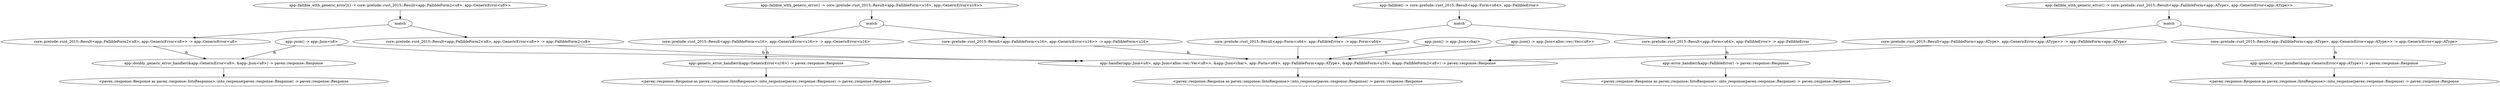 digraph "GET /home - 0" {
    0 [ label = "app::handler(app::Json<u8>, app::Json<alloc::vec::Vec<u8>>, &app::Json<char>, app::Form<u64>, app::FallibleForm<app::AType>, &app::FallibleForm<u16>, &app::FallibleForm2<u8>) -> pavex::response::Response"]
    1 [ label = "core::prelude::rust_2015::Result<app::FallibleForm2<u8>, app::GenericError<u8>> -> app::FallibleForm2<u8>"]
    2 [ label = "app::fallible_with_generic_error2() -> core::prelude::rust_2015::Result<app::FallibleForm2<u8>, app::GenericError<u8>>"]
    3 [ label = "core::prelude::rust_2015::Result<app::FallibleForm<u16>, app::GenericError<u16>> -> app::FallibleForm<u16>"]
    4 [ label = "app::fallible_with_generic_error() -> core::prelude::rust_2015::Result<app::FallibleForm<u16>, app::GenericError<u16>>"]
    5 [ label = "core::prelude::rust_2015::Result<app::FallibleForm<app::AType>, app::GenericError<app::AType>> -> app::FallibleForm<app::AType>"]
    6 [ label = "app::fallible_with_generic_error() -> core::prelude::rust_2015::Result<app::FallibleForm<app::AType>, app::GenericError<app::AType>>"]
    7 [ label = "core::prelude::rust_2015::Result<app::Form<u64>, app::FallibleError> -> app::Form<u64>"]
    8 [ label = "app::fallible() -> core::prelude::rust_2015::Result<app::Form<u64>, app::FallibleError>"]
    9 [ label = "app::json() -> app::Json<char>"]
    10 [ label = "app::json() -> app::Json<alloc::vec::Vec<u8>>"]
    11 [ label = "app::json() -> app::Json<u8>"]
    12 [ label = "<pavex::response::Response as pavex::response::IntoResponse>::into_response(pavex::response::Response) -> pavex::response::Response"]
    13 [ label = "core::prelude::rust_2015::Result<app::FallibleForm2<u8>, app::GenericError<u8>> -> app::GenericError<u8>"]
    14 [ label = "core::prelude::rust_2015::Result<app::FallibleForm<u16>, app::GenericError<u16>> -> app::GenericError<u16>"]
    15 [ label = "core::prelude::rust_2015::Result<app::FallibleForm<app::AType>, app::GenericError<app::AType>> -> app::GenericError<app::AType>"]
    16 [ label = "core::prelude::rust_2015::Result<app::Form<u64>, app::FallibleError> -> app::FallibleError"]
    17 [ label = "app::error_handler(&app::FallibleError) -> pavex::response::Response"]
    18 [ label = "app::generic_error_handler(&app::GenericError<app::AType>) -> pavex::response::Response"]
    19 [ label = "app::generic_error_handler(&app::GenericError<u16>) -> pavex::response::Response"]
    20 [ label = "app::doubly_generic_error_handler(&app::GenericError<u8>, &app::Json<u8>) -> pavex::response::Response"]
    21 [ label = "<pavex::response::Response as pavex::response::IntoResponse>::into_response(pavex::response::Response) -> pavex::response::Response"]
    22 [ label = "<pavex::response::Response as pavex::response::IntoResponse>::into_response(pavex::response::Response) -> pavex::response::Response"]
    23 [ label = "<pavex::response::Response as pavex::response::IntoResponse>::into_response(pavex::response::Response) -> pavex::response::Response"]
    24 [ label = "<pavex::response::Response as pavex::response::IntoResponse>::into_response(pavex::response::Response) -> pavex::response::Response"]
    25 [ label = "`match`"]
    26 [ label = "`match`"]
    27 [ label = "`match`"]
    28 [ label = "`match`"]
    1 -> 0 [ label = "&"]
    25 -> 13 [ ]
    3 -> 0 [ label = "&"]
    26 -> 14 [ ]
    5 -> 0 [ ]
    27 -> 15 [ ]
    7 -> 0 [ ]
    28 -> 16 [ ]
    9 -> 0 [ label = "&"]
    10 -> 0 [ ]
    11 -> 0 [ ]
    0 -> 12 [ ]
    25 -> 1 [ ]
    26 -> 3 [ ]
    27 -> 5 [ ]
    28 -> 7 [ ]
    16 -> 17 [ label = "&"]
    15 -> 18 [ label = "&"]
    14 -> 19 [ label = "&"]
    13 -> 20 [ label = "&"]
    11 -> 20 [ label = "&"]
    17 -> 21 [ ]
    18 -> 22 [ ]
    19 -> 23 [ ]
    20 -> 24 [ ]
    2 -> 25 [ ]
    4 -> 26 [ ]
    6 -> 27 [ ]
    8 -> 28 [ ]
}

digraph app_state {
    0 [ label = "crate::ApplicationState() -> crate::ApplicationState"]
}